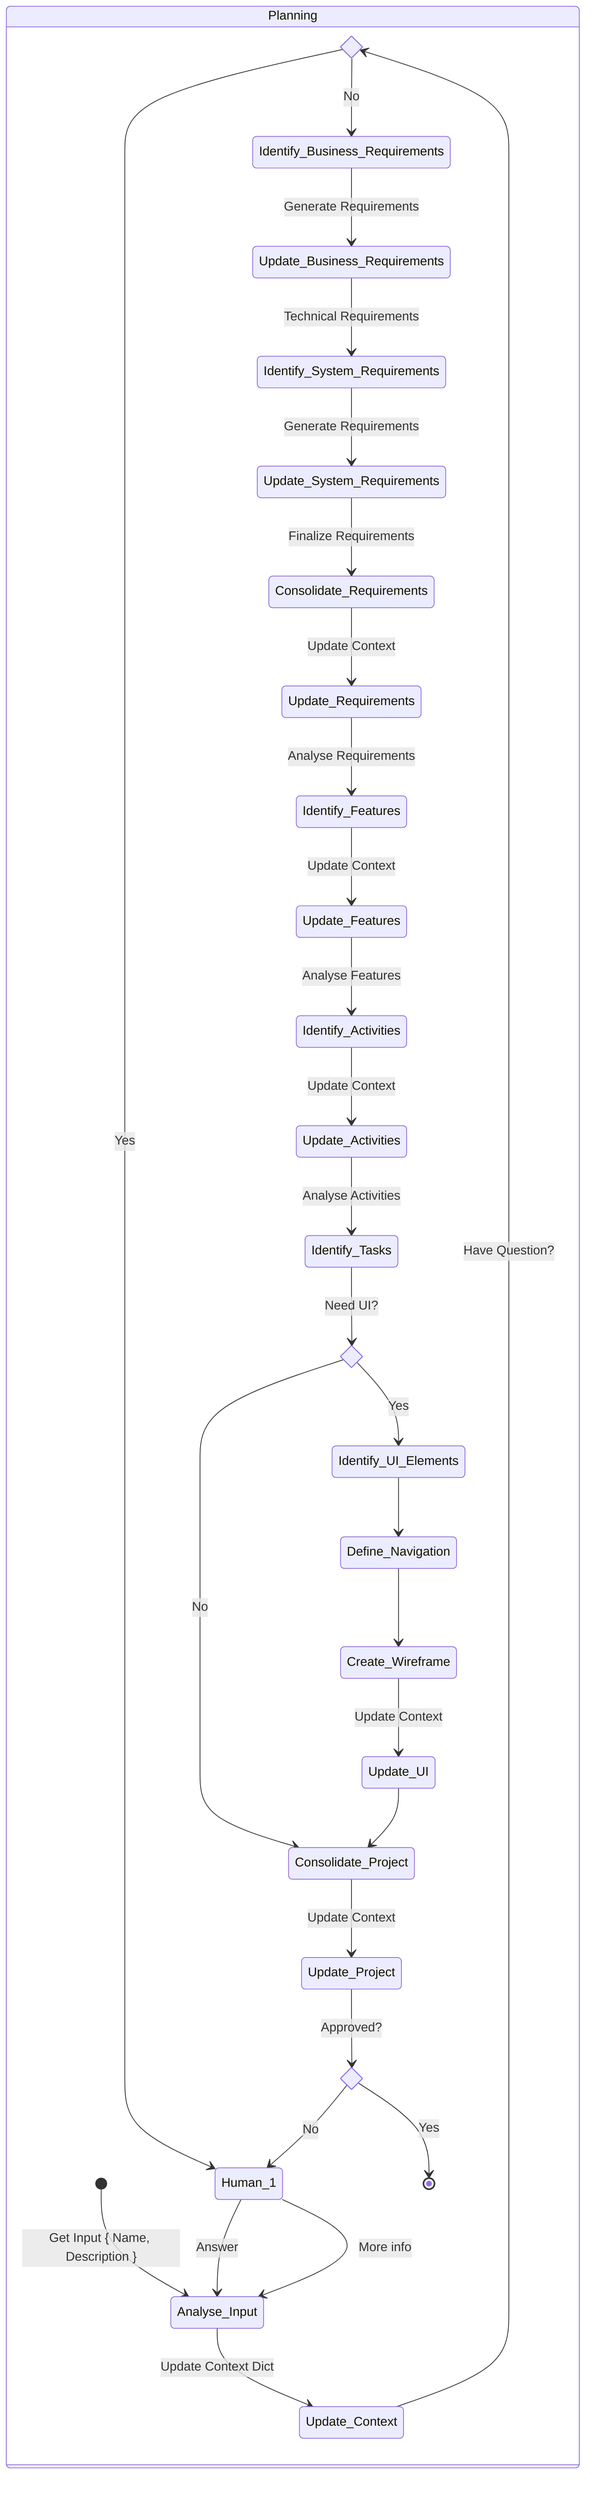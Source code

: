 %% @config(mermaid.json)
stateDiagram-v2
    state Planning {
        state Have_Questions <<choice>>
        [*] --> Analyse_Input: Get Input { Name, Description }
        Analyse_Input --> Update_Context: Update Context Dict
        Update_Context --> Have_Questions: Have Question?
        Have_Questions --> Human_1: Yes
        Have_Questions --> Identify_Business_Requirements: No
        Human_1 --> Analyse_Input: Answer
        Identify_Business_Requirements --> Update_Business_Requirements: Generate Requirements
        Update_Business_Requirements --> Identify_System_Requirements: Technical Requirements
        Identify_System_Requirements --> Update_System_Requirements: Generate Requirements
        Update_System_Requirements --> Consolidate_Requirements: Finalize Requirements
        Consolidate_Requirements --> Update_Requirements: Update Context
        Update_Requirements --> Identify_Features: Analyse Requirements
        Identify_Features --> Update_Features: Update Context
        Update_Features --> Identify_Activities: Analyse Features
        Identify_Activities --> Update_Activities: Update Context
        Update_Activities --> Identify_Tasks: Analyse Activities
        state Need_UI <<choice>>
        Identify_Tasks --> Need_UI: Need UI?
        Need_UI --> Consolidate_Project: No
        Need_UI --> Identify_UI_Elements: Yes
        Identify_UI_Elements --> Define_Navigation
        Define_Navigation --> Create_Wireframe
        Create_Wireframe --> Update_UI: Update Context
        Update_UI --> Consolidate_Project
        Consolidate_Project --> Update_Project: Update Context
        state Approve_Project <<choice>>
        Update_Project --> Approve_Project: Approved?
        Approve_Project --> Human_1: No
        Human_1 --> Analyse_Input: More info
        Approve_Project --> [*]: Yes
    }